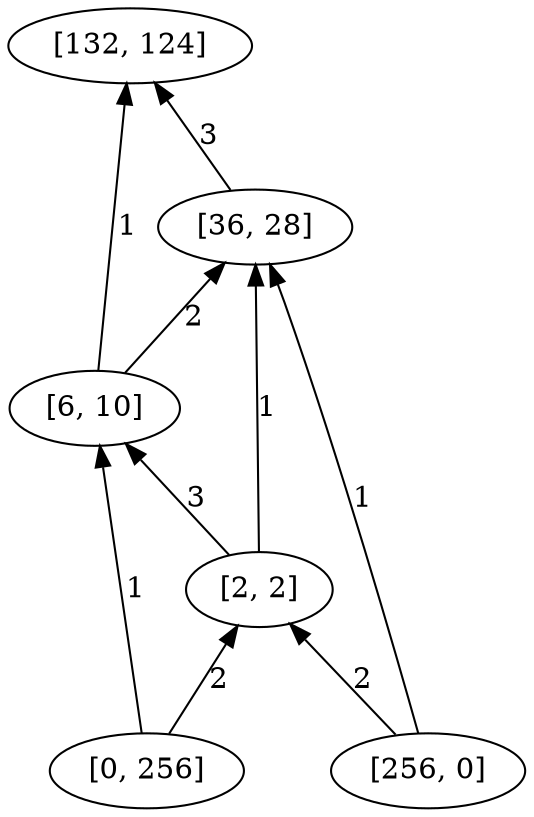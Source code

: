 digraph "DD" { 
rankdir = "BT" 
graph [ ordering = "out"];
5001 -> 2[label = "1"];
5001 -> 4[label = "2"];
5002 -> 3[label = "1"];
5002 -> 4[label = "2"];
2 -> 1[label = "3"];
3 -> 1[label = "1"];
3 -> 2[label = "2"];
4 -> 2[label = "1"];
4 -> 3[label = "3"];
5001 [label = "[256, 0]",  shape = oval]
5002 [label = "[0, 256]",  shape = oval]
1 [label = "[132, 124]",  shape = oval]
2 [label = "[36, 28]",  shape = oval]
3 [label = "[6, 10]",  shape = oval]
4 [label = "[2, 2]",  shape = oval]
}
